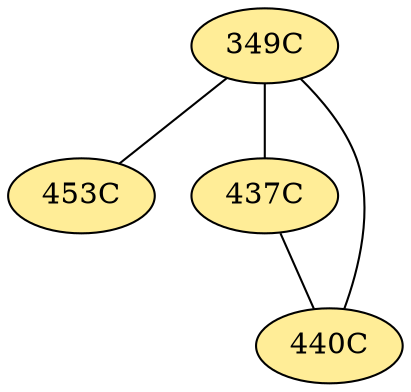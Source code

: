 // The Round Table
graph {
	"349C" [fillcolor="#FFED97" style=radial]
	"453C" [fillcolor="#FFED97" style=radial]
	"349C" -- "453C" [penwidth=1]
	"349C" [fillcolor="#FFED97" style=radial]
	"437C" [fillcolor="#FFED97" style=radial]
	"349C" -- "437C" [penwidth=1]
	"349C" [fillcolor="#FFED97" style=radial]
	"440C" [fillcolor="#FFED97" style=radial]
	"349C" -- "440C" [penwidth=1]
	"437C" [fillcolor="#FFED97" style=radial]
	"440C" [fillcolor="#FFED97" style=radial]
	"437C" -- "440C" [penwidth=1]
}
